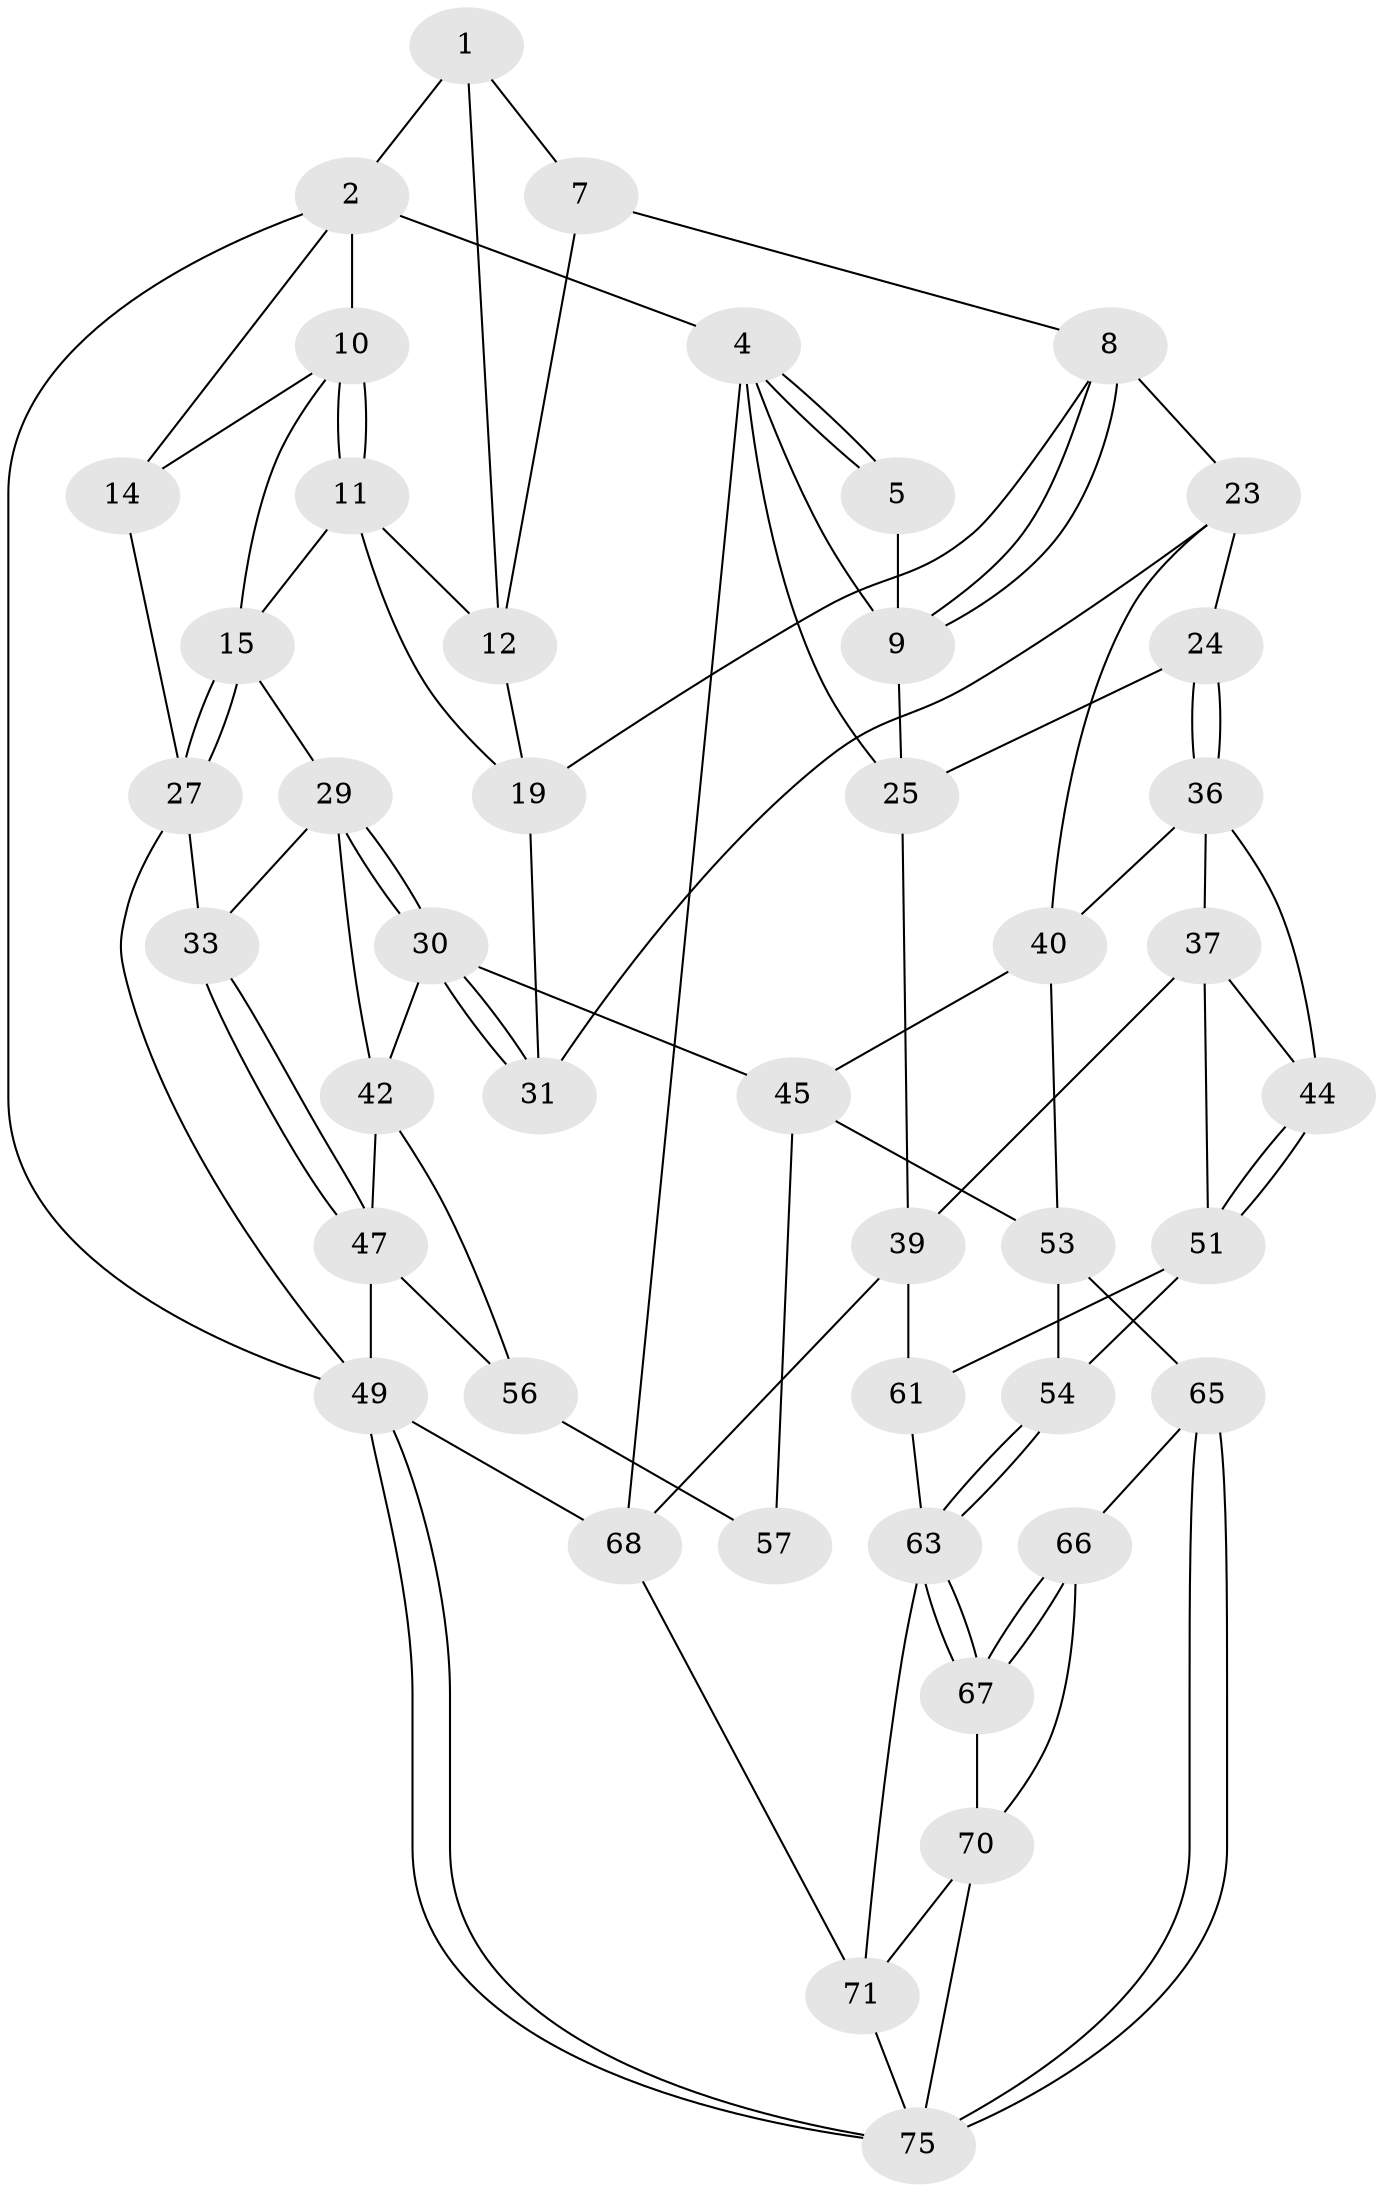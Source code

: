 // original degree distribution, {3: 0.02631578947368421, 4: 0.2894736842105263, 6: 0.2631578947368421, 5: 0.42105263157894735}
// Generated by graph-tools (version 1.1) at 2025/11/02/27/25 16:11:59]
// undirected, 44 vertices, 95 edges
graph export_dot {
graph [start="1"]
  node [color=gray90,style=filled];
  1 [pos="+0.6287176325116338+0",super="+6"];
  2 [pos="+0.6838159309152689+0",super="+3"];
  4 [pos="+0+0",super="+21"];
  5 [pos="+0.2287920127071908+0"];
  7 [pos="+0.3289577606915598+0.12788161927376251"];
  8 [pos="+0.29378530172182465+0.13118208194996098",super="+22"];
  9 [pos="+0.2496529913968746+0.08122436057607808",super="+20"];
  10 [pos="+0.8060190085143569+0.09869032208498515",super="+13"];
  11 [pos="+0.7479710344497049+0.14257460568372818",super="+17"];
  12 [pos="+0.5794556114268546+0.11224245288669363",super="+18"];
  14 [pos="+1+0.044264283535984286"];
  15 [pos="+0.8675828744484559+0.25036432014762855",super="+16"];
  19 [pos="+0.5821997267037685+0.3179451676655938",super="+26"];
  23 [pos="+0.267553873718785+0.3188343991674639",super="+35"];
  24 [pos="+0.2571207943729843+0.32958124587991755"];
  25 [pos="+0.1170019914541094+0.28475128471628336",super="+28"];
  27 [pos="+1+0.3027603130071024",super="+32"];
  29 [pos="+0.7890616669099767+0.36457035835313495",super="+34"];
  30 [pos="+0.6279521014705483+0.48951715457698103",super="+43"];
  31 [pos="+0.5468269812959474+0.4199182161995165"];
  33 [pos="+0.9342125496171497+0.45692866010536304"];
  36 [pos="+0.23334648758779675+0.3780485388541885",super="+41"];
  37 [pos="+0.17545203274280521+0.4570230618364194",super="+38"];
  39 [pos="+0+0.5944899464962426",super="+62"];
  40 [pos="+0.4321683431679738+0.5328134554658708",super="+46"];
  42 [pos="+0.6826913040269897+0.5512800149014483",super="+48"];
  44 [pos="+0.3410442900527752+0.5501721338188006"];
  45 [pos="+0.605703107288249+0.6414064258371358",super="+58"];
  47 [pos="+0.8740458263978271+0.6812796092054046",super="+52"];
  49 [pos="+1+1",super="+50"];
  51 [pos="+0.28971091943819427+0.6176358881744212",super="+55"];
  53 [pos="+0.438345941491688+0.6365301506815991",super="+59"];
  54 [pos="+0.3051169229562191+0.6979060501545267"];
  56 [pos="+0.7041887873947458+0.7092239624902027",super="+60"];
  57 [pos="+0.5788919961864366+0.8037441210723537"];
  61 [pos="+0.011368628785910549+0.7176557954099001"];
  63 [pos="+0.3323774025648466+0.7914910487808845",super="+64"];
  65 [pos="+0.5138107693998343+0.8355712928193855"];
  66 [pos="+0.483516242915673+0.8381313011613747",super="+73"];
  67 [pos="+0.3636801778521664+0.8305390158870547",super="+69"];
  68 [pos="+0+1"];
  70 [pos="+0.27559322224662797+0.8921164195248443",super="+74"];
  71 [pos="+0.16724287734205015+0.8944189963378003",super="+72"];
  75 [pos="+0.6067492257116656+1",super="+76"];
  1 -- 2;
  1 -- 12;
  1 -- 7;
  2 -- 10;
  2 -- 49;
  2 -- 4;
  2 -- 14;
  4 -- 5;
  4 -- 5;
  4 -- 68;
  4 -- 25;
  4 -- 9;
  5 -- 9;
  7 -- 8;
  7 -- 12;
  8 -- 9;
  8 -- 9;
  8 -- 19;
  8 -- 23;
  9 -- 25;
  10 -- 11;
  10 -- 11;
  10 -- 14;
  10 -- 15;
  11 -- 12;
  11 -- 19;
  11 -- 15;
  12 -- 19;
  14 -- 27;
  15 -- 27;
  15 -- 27;
  15 -- 29;
  19 -- 31;
  23 -- 24;
  23 -- 40;
  23 -- 31;
  24 -- 25;
  24 -- 36;
  24 -- 36;
  25 -- 39;
  27 -- 33;
  27 -- 49;
  29 -- 30;
  29 -- 30;
  29 -- 33;
  29 -- 42;
  30 -- 31;
  30 -- 31;
  30 -- 42;
  30 -- 45;
  33 -- 47;
  33 -- 47;
  36 -- 37;
  36 -- 40;
  36 -- 44;
  37 -- 44;
  37 -- 51;
  37 -- 39;
  39 -- 68;
  39 -- 61;
  40 -- 53;
  40 -- 45;
  42 -- 56;
  42 -- 47;
  44 -- 51;
  44 -- 51;
  45 -- 57;
  45 -- 53;
  47 -- 56;
  47 -- 49;
  49 -- 75;
  49 -- 75;
  49 -- 68;
  51 -- 61;
  51 -- 54;
  53 -- 54;
  53 -- 65;
  54 -- 63;
  54 -- 63;
  56 -- 57 [weight=2];
  61 -- 63;
  63 -- 67;
  63 -- 67;
  63 -- 71;
  65 -- 66;
  65 -- 75;
  65 -- 75;
  66 -- 67 [weight=2];
  66 -- 67;
  66 -- 70;
  67 -- 70;
  68 -- 71;
  70 -- 71;
  70 -- 75;
  71 -- 75;
}
